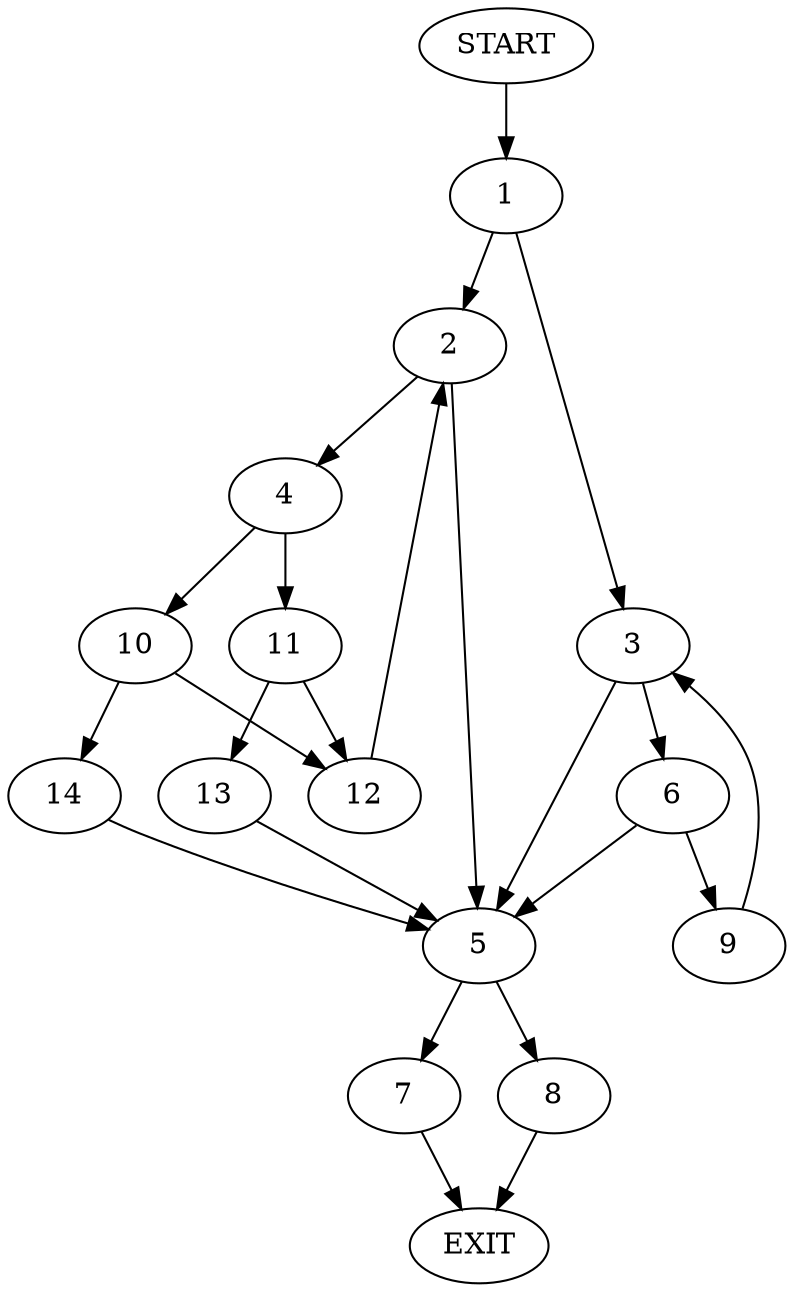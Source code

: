 digraph {
0 [label="START"]
15 [label="EXIT"]
0 -> 1
1 -> 2
1 -> 3
2 -> 4
2 -> 5
3 -> 5
3 -> 6
5 -> 7
5 -> 8
6 -> 5
6 -> 9
9 -> 3
4 -> 10
4 -> 11
11 -> 12
11 -> 13
10 -> 12
10 -> 14
12 -> 2
13 -> 5
14 -> 5
7 -> 15
8 -> 15
}
